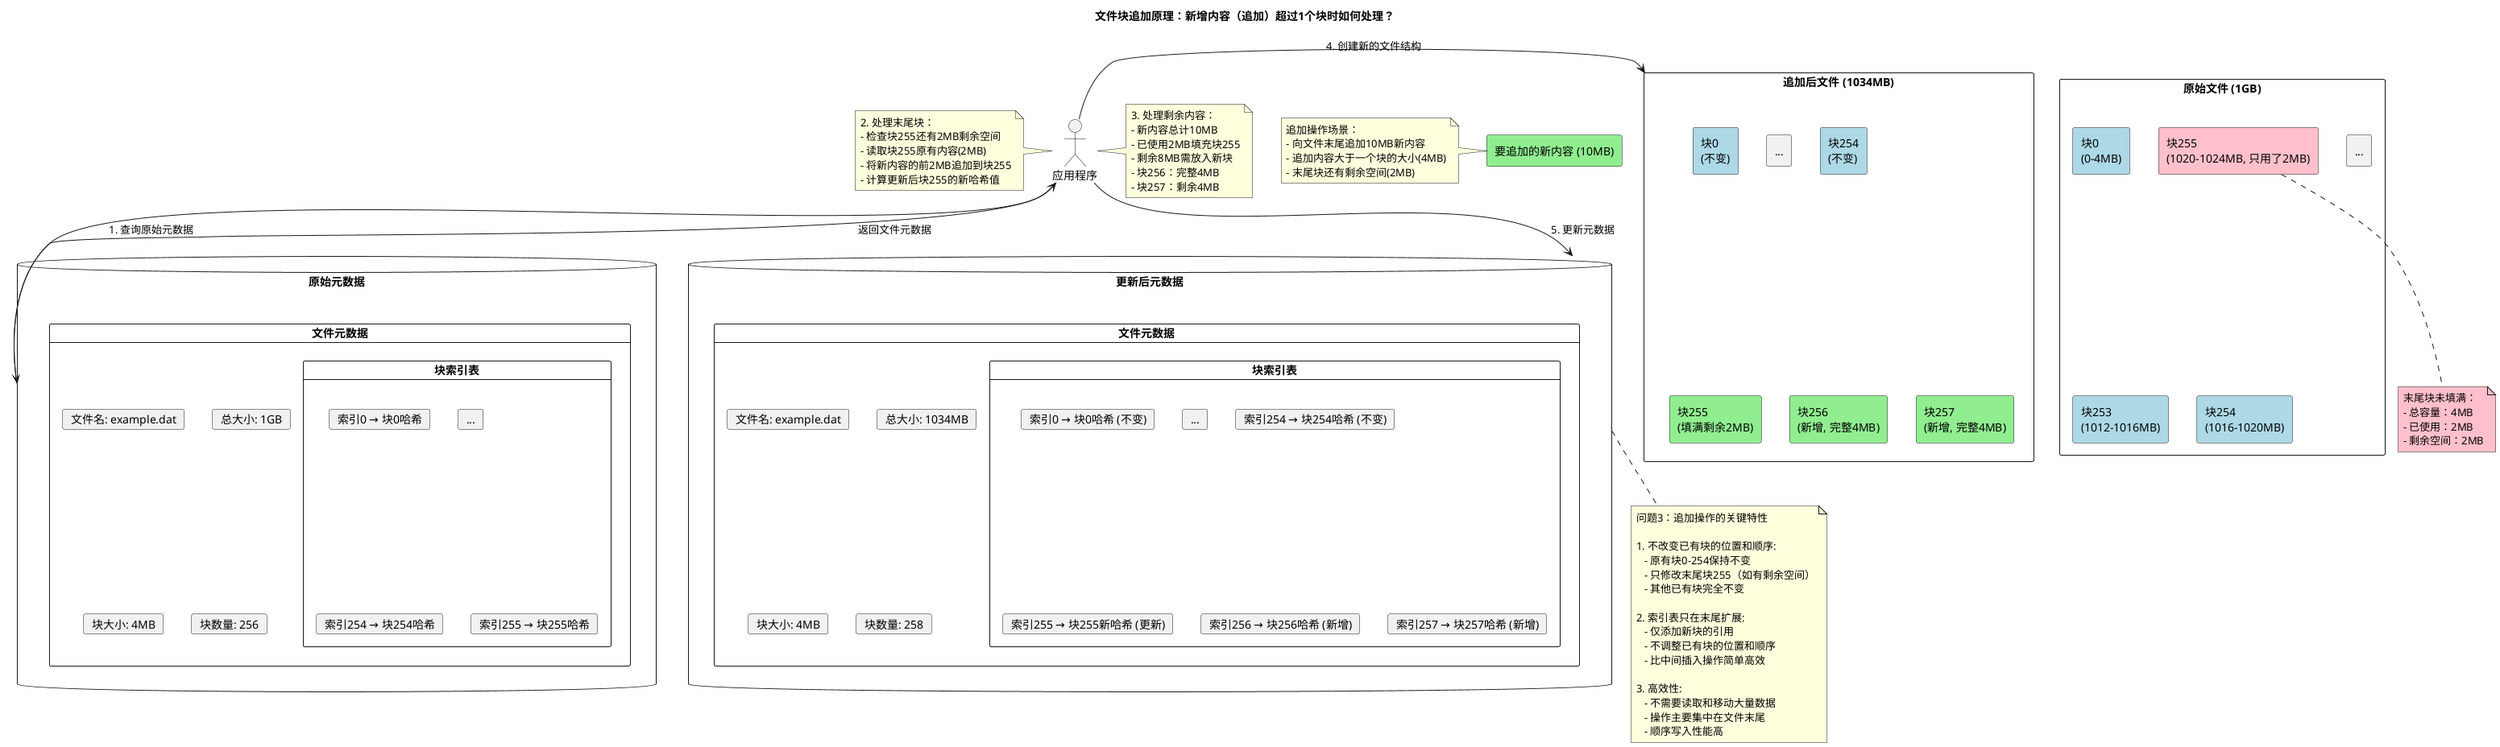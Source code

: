 @startuml 文件块追加原理

skinparam backgroundColor white
skinparam handwritten false
skinparam defaultFontName Microsoft YaHei

title 文件块追加原理：新增内容（追加）超过1个块时如何处理？

' 追加场景：文件末尾追加内容
rectangle "原始文件 (1GB)" as orig_file {
  rectangle "块0\n(0-4MB)" as block0 #lightblue
  rectangle "..." as orig_more1
  rectangle "块253\n(1012-1016MB)" as block253 #lightblue
  rectangle "块254\n(1016-1020MB)" as block254 #lightblue
  rectangle "块255\n(1020-1024MB, 只用了2MB)" as block255 #pink
}

note bottom of block255 #pink
  末尾块未填满：
  - 总容量：4MB
  - 已使用：2MB
  - 剩余空间：2MB
end note

' 追加数据
rectangle "要追加的新内容 (10MB)" as new_content #lightgreen

note left of new_content
  追加操作场景：
  - 向文件末尾追加10MB新内容
  - 追加内容大于一个块的大小(4MB)
  - 末尾块还有剩余空间(2MB)
end note

' 元数据
database "原始元数据" as orig_metadata {
  card "文件元数据" as orig_filemeta {
    card "文件名: example.dat" as orig_filename
    card "总大小: 1GB" as orig_filesize
    card "块大小: 4MB" as orig_blocksize
    card "块数量: 256" as orig_blockcount
    card "块索引表" as orig_blocktable {
      card "索引0 → 块0哈希" as orig_idx0
      card "..." as orig_idxmore
      card "索引254 → 块254哈希" as orig_idx254
      card "索引255 → 块255哈希" as orig_idx255
    }
  }
}

' 追加过程
actor "应用程序" as app

app -down-> orig_metadata: 1. 查询原始元数据
orig_metadata -up-> app: 返回文件元数据

note left of app
  2. 处理末尾块：
  - 检查块255还有2MB剩余空间
  - 读取块255原有内容(2MB)
  - 将新内容的前2MB追加到块255
  - 计算更新后块255的新哈希值
end note

note right of app
  3. 处理剩余内容：
  - 新内容总计10MB
  - 已使用2MB填充块255
  - 剩余8MB需放入新块
  - 块256：完整4MB
  - 块257：剩余4MB
end note

' 更新后文件
rectangle "追加后文件 (1034MB)" as appended_file {
  rectangle "块0\n(不变)" as app_block0 #lightblue
  rectangle "..." as app_more
  rectangle "块254\n(不变)" as app_block254 #lightblue
  rectangle "块255\n(填满剩余2MB)" as app_block255 #lightgreen
  rectangle "块256\n(新增, 完整4MB)" as app_block256 #lightgreen
  rectangle "块257\n(新增, 完整4MB)" as app_block257 #lightgreen
}

' 更新后元数据
database "更新后元数据" as updated_metadata {
  card "文件元数据" as updated_filemeta {
    card "文件名: example.dat" as updated_filename
    card "总大小: 1034MB" as updated_filesize
    card "块大小: 4MB" as updated_blocksize
    card "块数量: 258" as updated_blockcount
    card "块索引表" as updated_blocktable {
      card "索引0 → 块0哈希 (不变)" as updated_idx0
      card "..." as updated_idxmore
      card "索引254 → 块254哈希 (不变)" as updated_idx254
      card "索引255 → 块255新哈希 (更新)" as updated_idx255
      card "索引256 → 块256哈希 (新增)" as updated_idx256
      card "索引257 → 块257哈希 (新增)" as updated_idx257
    }
  }
}

app -right-> appended_file: 4. 创建新的文件结构

app -down-> updated_metadata: 5. 更新元数据

note bottom of updated_metadata
  问题3：追加操作的关键特性
  
  1. 不改变已有块的位置和顺序:
     - 原有块0-254保持不变
     - 只修改末尾块255（如有剩余空间）
     - 其他已有块完全不变
  
  2. 索引表只在末尾扩展:
     - 仅添加新块的引用
     - 不调整已有块的位置和顺序
     - 比中间插入操作简单高效
  
  3. 高效性:
     - 不需要读取和移动大量数据
     - 操作主要集中在文件末尾
     - 顺序写入性能高
end note

@enduml 